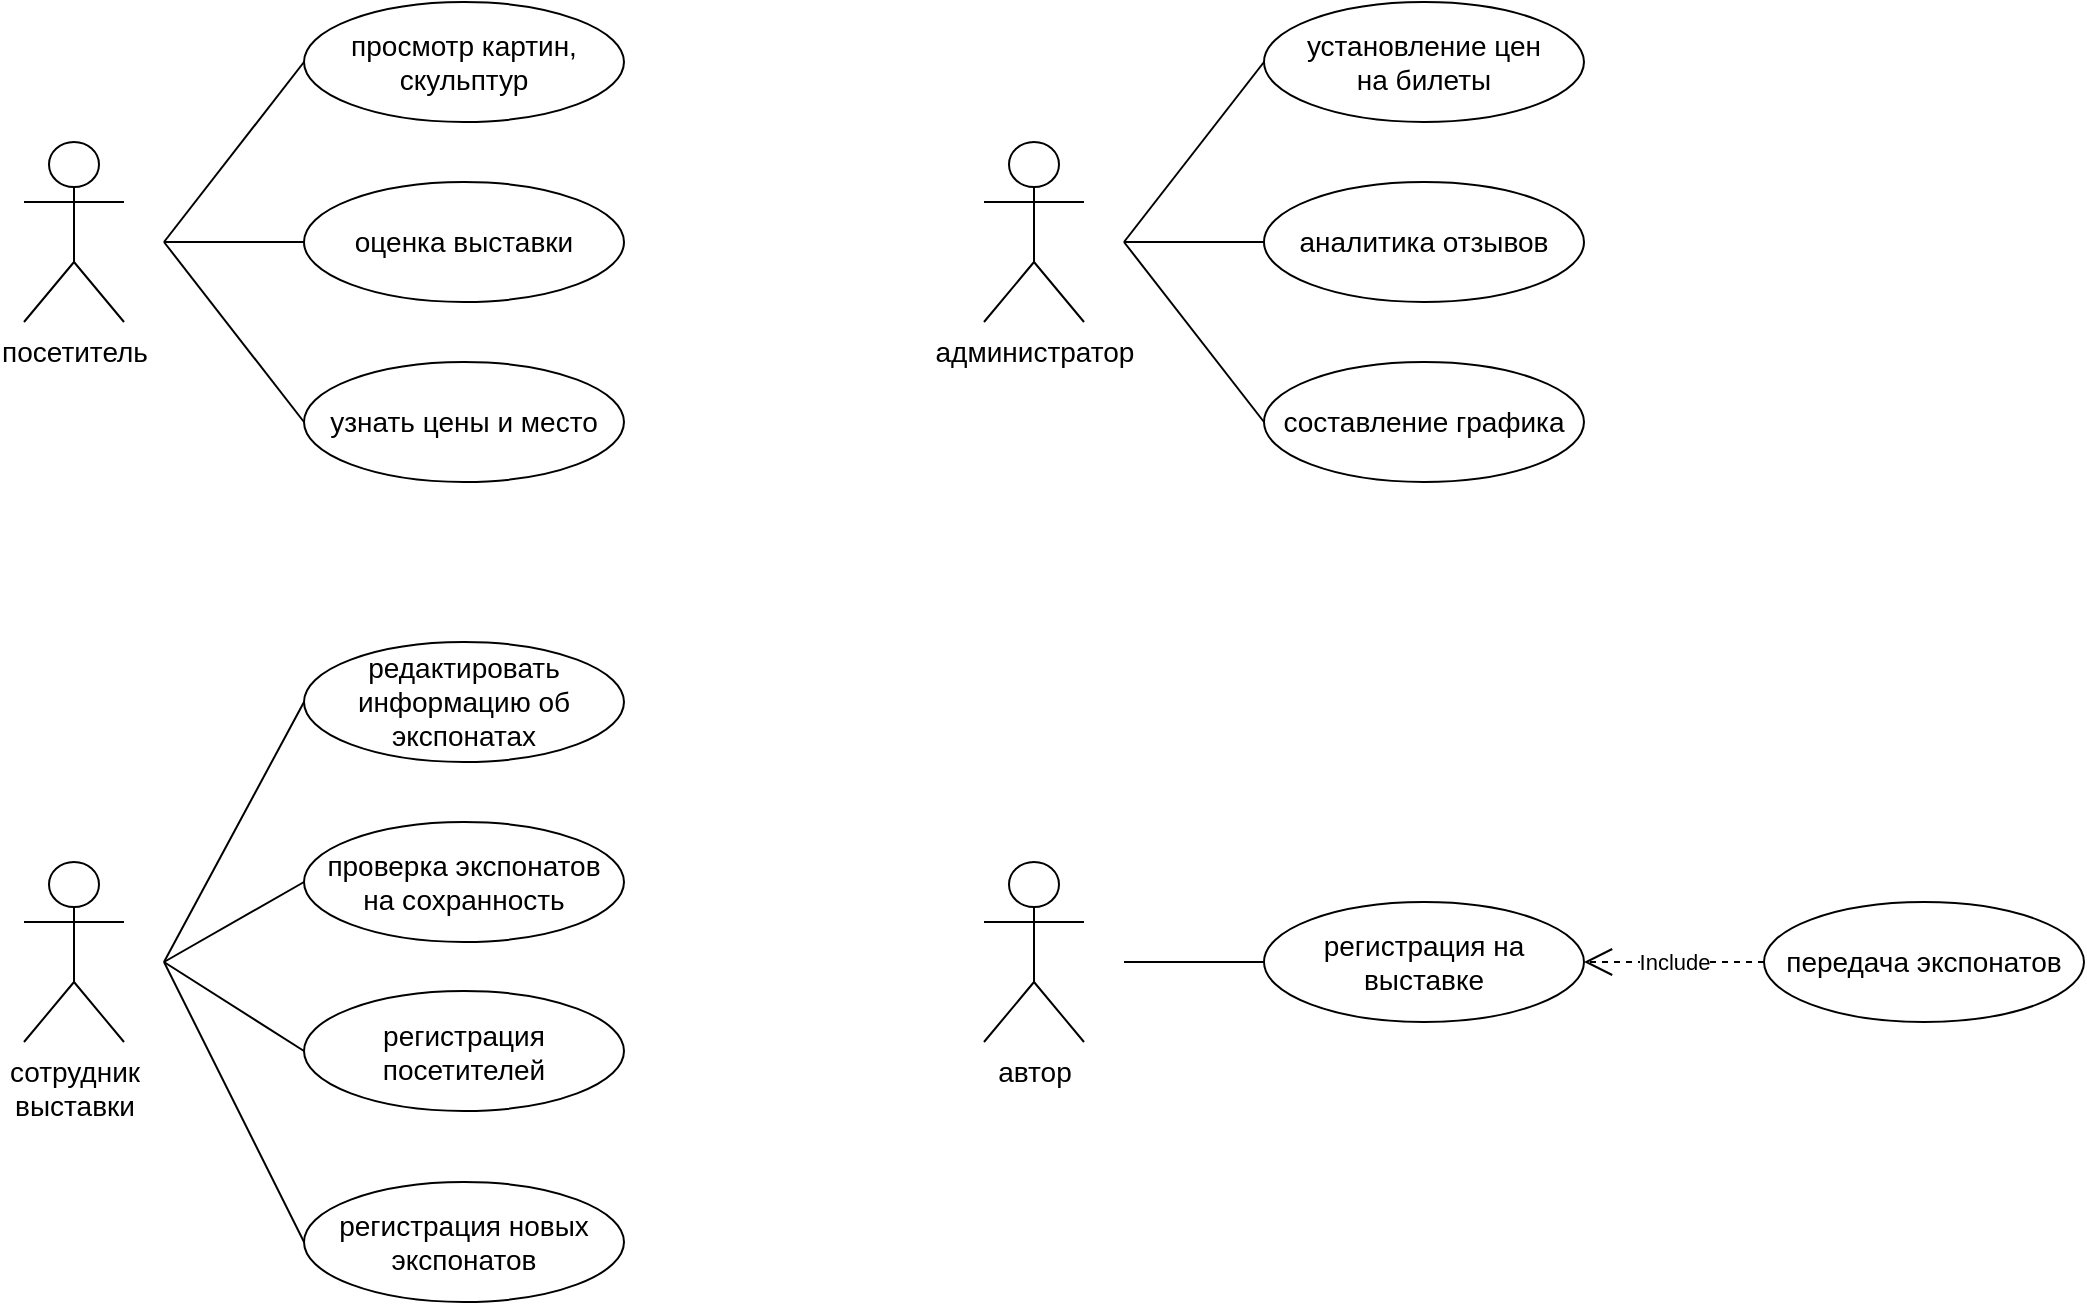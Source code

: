 <mxfile version="15.1.3" type="device"><diagram id="RXkYxC6cQjv5jpIJ6nsY" name="Страница 1"><mxGraphModel dx="1024" dy="592" grid="1" gridSize="10" guides="1" tooltips="1" connect="1" arrows="1" fold="1" page="1" pageScale="1" pageWidth="827" pageHeight="1169" math="0" shadow="0"><root><mxCell id="0"/><mxCell id="1" parent="0"/><mxCell id="jTPdTnIN6dEd3ZTVsYPK-1" value="&lt;font style=&quot;font-size: 14px&quot;&gt;посетитель&lt;/font&gt;" style="shape=umlActor;verticalLabelPosition=bottom;verticalAlign=top;html=1;outlineConnect=0;" vertex="1" parent="1"><mxGeometry x="200" y="110" width="50" height="90" as="geometry"/></mxCell><mxCell id="jTPdTnIN6dEd3ZTVsYPK-16" value="&lt;font style=&quot;font-size: 14px&quot;&gt;сотрудник&lt;br&gt;выставки&lt;br&gt;&lt;/font&gt;" style="shape=umlActor;verticalLabelPosition=bottom;verticalAlign=top;html=1;outlineConnect=0;" vertex="1" parent="1"><mxGeometry x="200" y="470" width="50" height="90" as="geometry"/></mxCell><mxCell id="jTPdTnIN6dEd3ZTVsYPK-17" value="&lt;font style=&quot;font-size: 14px&quot;&gt;редактировать информацию об экспонатах&lt;/font&gt;" style="ellipse;whiteSpace=wrap;html=1;" vertex="1" parent="1"><mxGeometry x="340" y="360" width="160" height="60" as="geometry"/></mxCell><mxCell id="jTPdTnIN6dEd3ZTVsYPK-20" value="" style="endArrow=none;html=1;entryX=0;entryY=0.5;entryDx=0;entryDy=0;" edge="1" target="jTPdTnIN6dEd3ZTVsYPK-25" parent="1"><mxGeometry width="50" height="50" relative="1" as="geometry"><mxPoint x="270" y="520" as="sourcePoint"/><mxPoint x="330" y="520" as="targetPoint"/></mxGeometry></mxCell><mxCell id="jTPdTnIN6dEd3ZTVsYPK-21" value="" style="endArrow=none;html=1;entryX=0;entryY=0.5;entryDx=0;entryDy=0;" edge="1" target="jTPdTnIN6dEd3ZTVsYPK-26" parent="1"><mxGeometry width="50" height="50" relative="1" as="geometry"><mxPoint x="270" y="520" as="sourcePoint"/><mxPoint x="330" y="620" as="targetPoint"/></mxGeometry></mxCell><mxCell id="jTPdTnIN6dEd3ZTVsYPK-22" value="" style="endArrow=none;html=1;entryX=0;entryY=0.5;entryDx=0;entryDy=0;" edge="1" target="jTPdTnIN6dEd3ZTVsYPK-17" parent="1"><mxGeometry width="50" height="50" relative="1" as="geometry"><mxPoint x="270" y="520" as="sourcePoint"/><mxPoint x="400" y="520" as="targetPoint"/></mxGeometry></mxCell><mxCell id="jTPdTnIN6dEd3ZTVsYPK-25" value="&lt;span style=&quot;font-size: 14px&quot;&gt;регистрация посетителей&lt;/span&gt;" style="ellipse;whiteSpace=wrap;html=1;" vertex="1" parent="1"><mxGeometry x="340" y="534.5" width="160" height="60" as="geometry"/></mxCell><mxCell id="jTPdTnIN6dEd3ZTVsYPK-26" value="&lt;font style=&quot;font-size: 14px&quot;&gt;регистрация новых экспонатов&lt;/font&gt;" style="ellipse;whiteSpace=wrap;html=1;" vertex="1" parent="1"><mxGeometry x="340" y="630" width="160" height="60" as="geometry"/></mxCell><mxCell id="jTPdTnIN6dEd3ZTVsYPK-27" value="&lt;span style=&quot;font-size: 14px&quot;&gt;проверка экспонатов &lt;br&gt;на сохранность&lt;/span&gt;" style="ellipse;whiteSpace=wrap;html=1;" vertex="1" parent="1"><mxGeometry x="340" y="450" width="160" height="60" as="geometry"/></mxCell><mxCell id="jTPdTnIN6dEd3ZTVsYPK-29" value="" style="endArrow=none;html=1;entryX=0;entryY=0.5;entryDx=0;entryDy=0;" edge="1" parent="1" target="jTPdTnIN6dEd3ZTVsYPK-27"><mxGeometry width="50" height="50" relative="1" as="geometry"><mxPoint x="270" y="520" as="sourcePoint"/><mxPoint x="360" y="440" as="targetPoint"/></mxGeometry></mxCell><mxCell id="jTPdTnIN6dEd3ZTVsYPK-30" value="&lt;font style=&quot;font-size: 14px&quot;&gt;администратор&lt;/font&gt;" style="shape=umlActor;verticalLabelPosition=bottom;verticalAlign=top;html=1;outlineConnect=0;" vertex="1" parent="1"><mxGeometry x="680" y="110" width="50" height="90" as="geometry"/></mxCell><mxCell id="jTPdTnIN6dEd3ZTVsYPK-37" value="&lt;font style=&quot;font-size: 14px&quot;&gt;автор&lt;br&gt;&lt;/font&gt;" style="shape=umlActor;verticalLabelPosition=bottom;verticalAlign=top;html=1;outlineConnect=0;" vertex="1" parent="1"><mxGeometry x="680" y="470" width="50" height="90" as="geometry"/></mxCell><mxCell id="jTPdTnIN6dEd3ZTVsYPK-38" value="&lt;font style=&quot;font-size: 14px&quot;&gt;регистрация на выставке&lt;/font&gt;" style="ellipse;whiteSpace=wrap;html=1;" vertex="1" parent="1"><mxGeometry x="820" y="490" width="160" height="60" as="geometry"/></mxCell><mxCell id="jTPdTnIN6dEd3ZTVsYPK-41" value="" style="endArrow=none;html=1;entryX=0;entryY=0.5;entryDx=0;entryDy=0;" edge="1" target="jTPdTnIN6dEd3ZTVsYPK-38" parent="1"><mxGeometry width="50" height="50" relative="1" as="geometry"><mxPoint x="750" y="520" as="sourcePoint"/><mxPoint x="880" y="520" as="targetPoint"/></mxGeometry></mxCell><mxCell id="jTPdTnIN6dEd3ZTVsYPK-46" value="&lt;font style=&quot;font-size: 14px&quot;&gt;просмотр картин,&lt;br&gt;скульптур&lt;br&gt;&lt;/font&gt;" style="ellipse;whiteSpace=wrap;html=1;" vertex="1" parent="1"><mxGeometry x="340" y="40" width="160" height="60" as="geometry"/></mxCell><mxCell id="jTPdTnIN6dEd3ZTVsYPK-47" value="" style="endArrow=none;html=1;entryX=0;entryY=0.5;entryDx=0;entryDy=0;" edge="1" target="jTPdTnIN6dEd3ZTVsYPK-50" parent="1"><mxGeometry width="50" height="50" relative="1" as="geometry"><mxPoint x="270" y="160" as="sourcePoint"/><mxPoint x="330" y="160" as="targetPoint"/></mxGeometry></mxCell><mxCell id="jTPdTnIN6dEd3ZTVsYPK-49" value="" style="endArrow=none;html=1;entryX=0;entryY=0.5;entryDx=0;entryDy=0;" edge="1" target="jTPdTnIN6dEd3ZTVsYPK-46" parent="1"><mxGeometry width="50" height="50" relative="1" as="geometry"><mxPoint x="270" y="160" as="sourcePoint"/><mxPoint x="400" y="160" as="targetPoint"/></mxGeometry></mxCell><mxCell id="jTPdTnIN6dEd3ZTVsYPK-50" value="&lt;span style=&quot;font-size: 14px&quot;&gt;узнать цены и место&lt;/span&gt;" style="ellipse;whiteSpace=wrap;html=1;" vertex="1" parent="1"><mxGeometry x="340" y="220" width="160" height="60" as="geometry"/></mxCell><mxCell id="jTPdTnIN6dEd3ZTVsYPK-52" value="&lt;span style=&quot;font-size: 14px&quot;&gt;оценка выставки&lt;/span&gt;" style="ellipse;whiteSpace=wrap;html=1;" vertex="1" parent="1"><mxGeometry x="340" y="130" width="160" height="60" as="geometry"/></mxCell><mxCell id="jTPdTnIN6dEd3ZTVsYPK-53" value="" style="endArrow=none;html=1;entryX=0;entryY=0.5;entryDx=0;entryDy=0;" edge="1" target="jTPdTnIN6dEd3ZTVsYPK-52" parent="1"><mxGeometry width="50" height="50" relative="1" as="geometry"><mxPoint x="270" y="160" as="sourcePoint"/><mxPoint x="360" y="80" as="targetPoint"/></mxGeometry></mxCell><mxCell id="jTPdTnIN6dEd3ZTVsYPK-54" value="&lt;font style=&quot;font-size: 14px&quot;&gt;установление цен&lt;br&gt;на билеты&lt;br&gt;&lt;/font&gt;" style="ellipse;whiteSpace=wrap;html=1;" vertex="1" parent="1"><mxGeometry x="820" y="40" width="160" height="60" as="geometry"/></mxCell><mxCell id="jTPdTnIN6dEd3ZTVsYPK-55" value="" style="endArrow=none;html=1;entryX=0;entryY=0.5;entryDx=0;entryDy=0;" edge="1" target="jTPdTnIN6dEd3ZTVsYPK-57" parent="1"><mxGeometry width="50" height="50" relative="1" as="geometry"><mxPoint x="750" y="160" as="sourcePoint"/><mxPoint x="810" y="160" as="targetPoint"/></mxGeometry></mxCell><mxCell id="jTPdTnIN6dEd3ZTVsYPK-56" value="" style="endArrow=none;html=1;entryX=0;entryY=0.5;entryDx=0;entryDy=0;" edge="1" target="jTPdTnIN6dEd3ZTVsYPK-54" parent="1"><mxGeometry width="50" height="50" relative="1" as="geometry"><mxPoint x="750" y="160" as="sourcePoint"/><mxPoint x="880" y="160" as="targetPoint"/></mxGeometry></mxCell><mxCell id="jTPdTnIN6dEd3ZTVsYPK-57" value="&lt;span style=&quot;font-size: 14px&quot;&gt;составление графика&lt;/span&gt;" style="ellipse;whiteSpace=wrap;html=1;" vertex="1" parent="1"><mxGeometry x="820" y="220" width="160" height="60" as="geometry"/></mxCell><mxCell id="jTPdTnIN6dEd3ZTVsYPK-58" value="&lt;span style=&quot;font-size: 14px&quot;&gt;аналитика отзывов&lt;/span&gt;" style="ellipse;whiteSpace=wrap;html=1;" vertex="1" parent="1"><mxGeometry x="820" y="130" width="160" height="60" as="geometry"/></mxCell><mxCell id="jTPdTnIN6dEd3ZTVsYPK-59" value="" style="endArrow=none;html=1;entryX=0;entryY=0.5;entryDx=0;entryDy=0;" edge="1" target="jTPdTnIN6dEd3ZTVsYPK-58" parent="1"><mxGeometry width="50" height="50" relative="1" as="geometry"><mxPoint x="750" y="160" as="sourcePoint"/><mxPoint x="840" y="80" as="targetPoint"/></mxGeometry></mxCell><mxCell id="jTPdTnIN6dEd3ZTVsYPK-63" value="Include" style="endArrow=open;endSize=12;dashed=1;html=1;targetPerimeterSpacing=0;entryX=1;entryY=0.5;entryDx=0;entryDy=0;" edge="1" parent="1" target="jTPdTnIN6dEd3ZTVsYPK-38"><mxGeometry width="160" relative="1" as="geometry"><mxPoint x="1070" y="520" as="sourcePoint"/><mxPoint x="910" y="420" as="targetPoint"/><Array as="points"/></mxGeometry></mxCell><mxCell id="jTPdTnIN6dEd3ZTVsYPK-64" value="&lt;span style=&quot;font-size: 14px&quot;&gt;передача экспонатов&lt;/span&gt;" style="ellipse;whiteSpace=wrap;html=1;" vertex="1" parent="1"><mxGeometry x="1070" y="490" width="160" height="60" as="geometry"/></mxCell></root></mxGraphModel></diagram></mxfile>